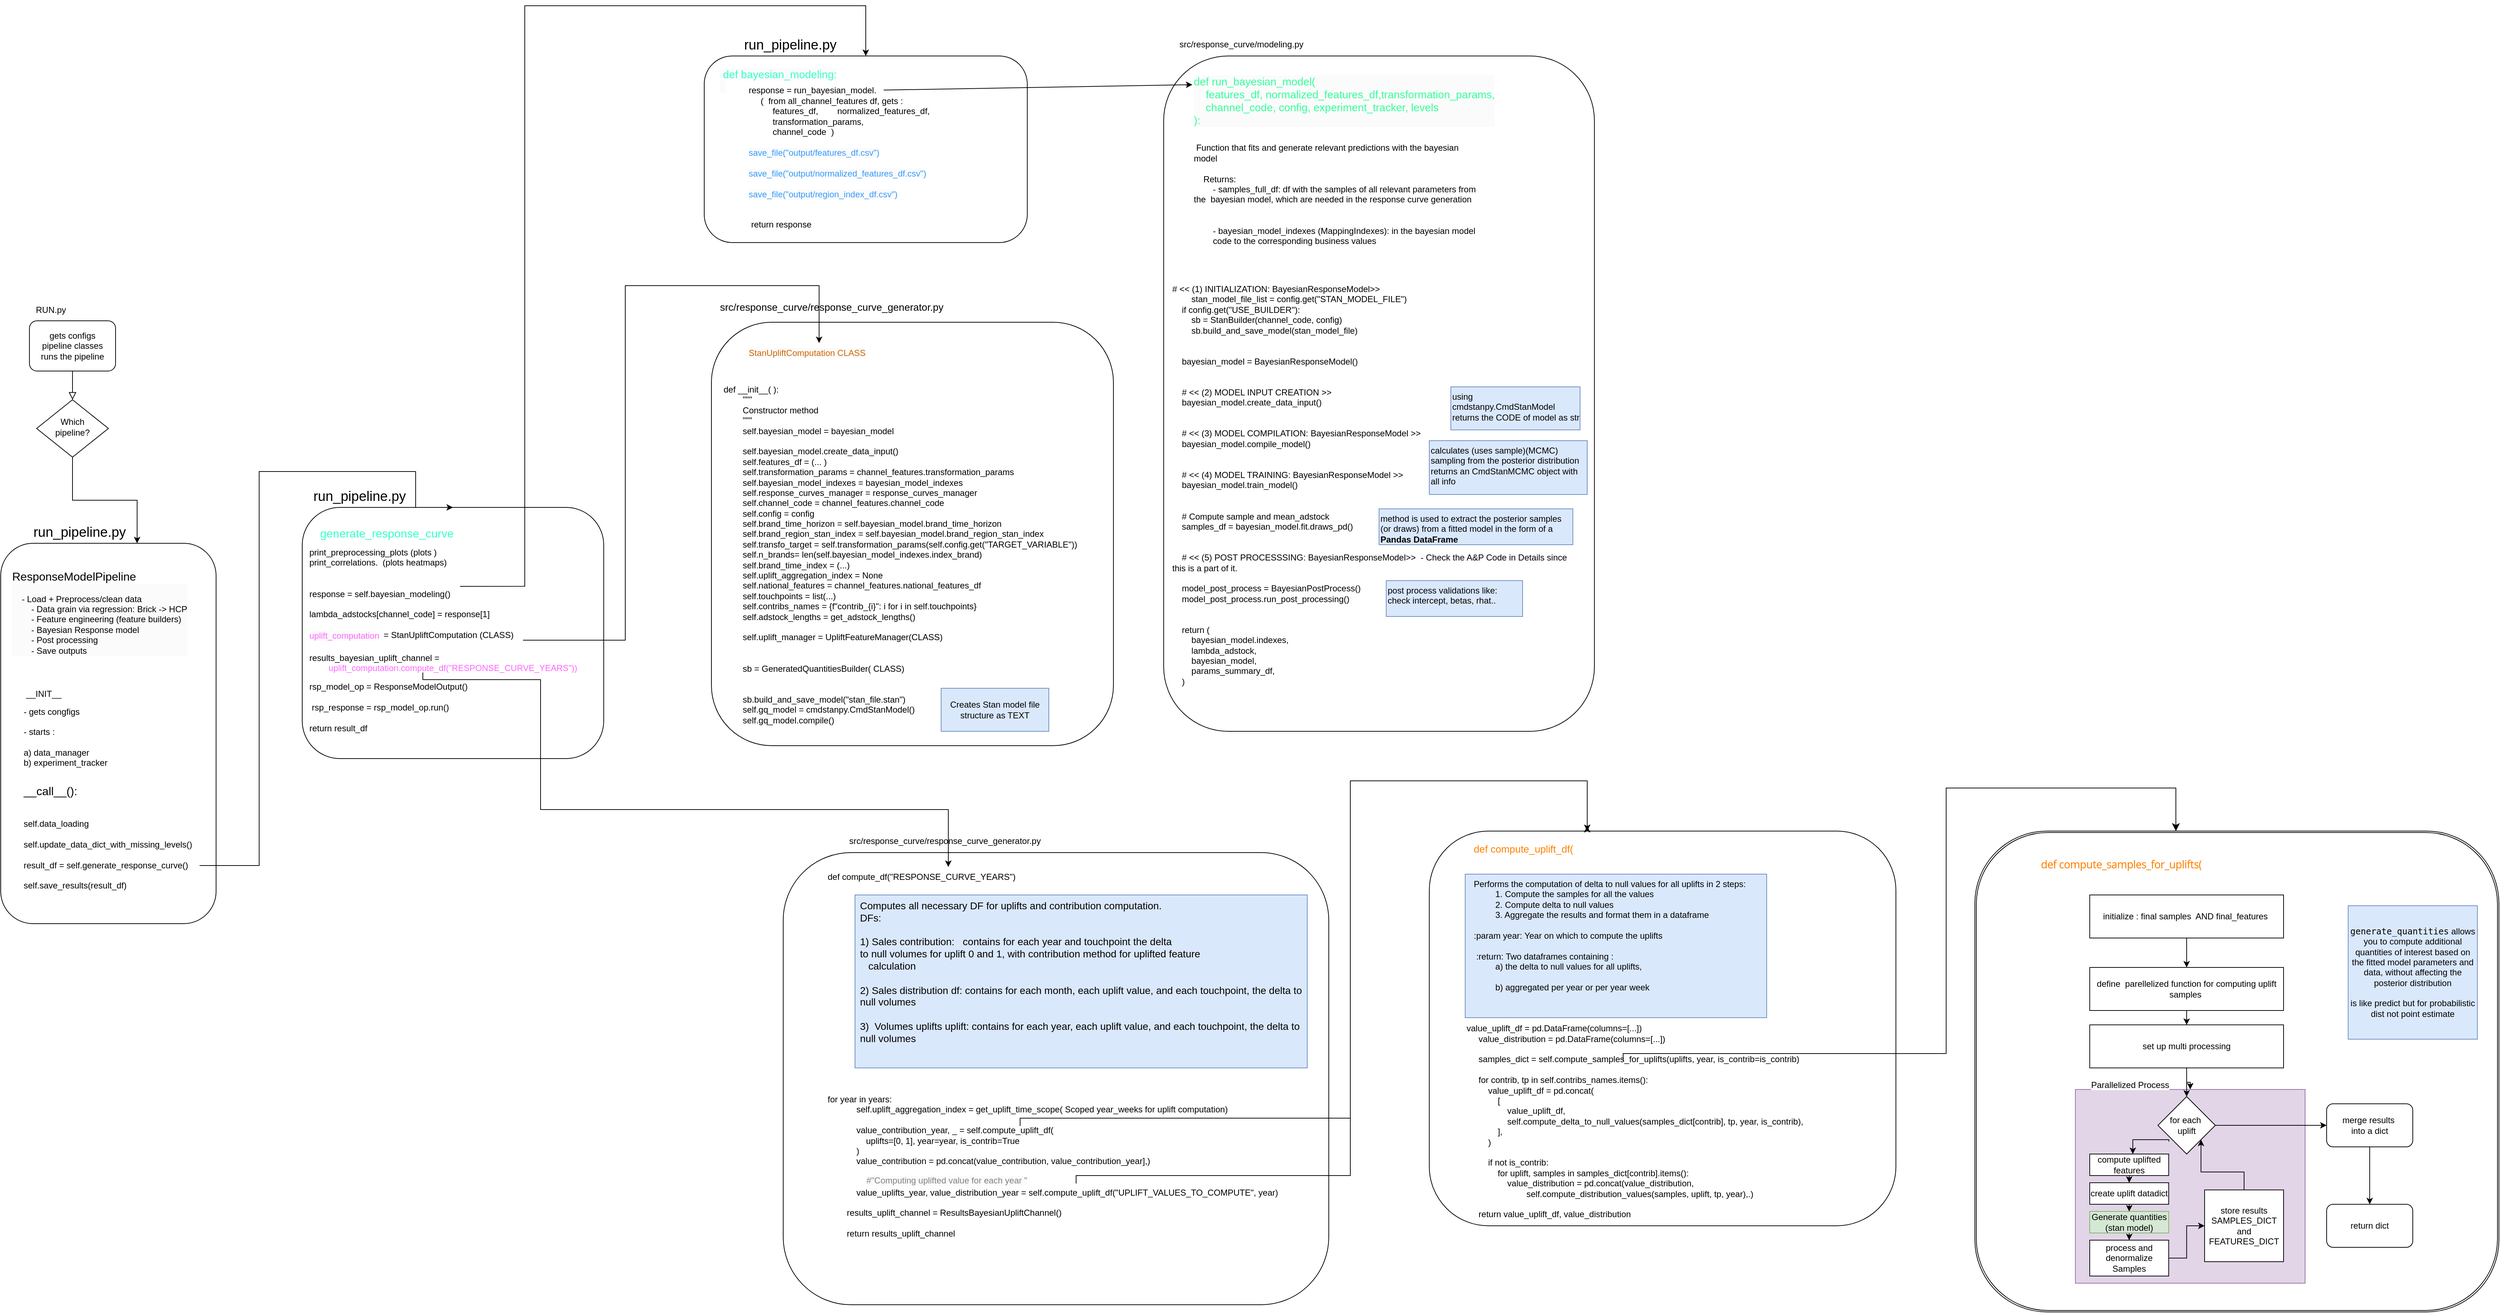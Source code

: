 <mxfile version="24.7.14">
  <diagram id="C5RBs43oDa-KdzZeNtuy" name="Page-1">
    <mxGraphModel dx="752" dy="2500" grid="1" gridSize="10" guides="1" tooltips="1" connect="1" arrows="1" fold="1" page="1" pageScale="1" pageWidth="20000" pageHeight="2000" math="0" shadow="0">
      <root>
        <mxCell id="WIyWlLk6GJQsqaUBKTNV-0" />
        <mxCell id="WIyWlLk6GJQsqaUBKTNV-1" parent="WIyWlLk6GJQsqaUBKTNV-0" />
        <mxCell id="bgpGDWmcntnncIZ7-7qG-33" value="" style="shape=ext;double=1;rounded=1;whiteSpace=wrap;html=1;" vertex="1" parent="WIyWlLk6GJQsqaUBKTNV-1">
          <mxGeometry x="2870" y="790" width="730" height="670" as="geometry" />
        </mxCell>
        <mxCell id="bgpGDWmcntnncIZ7-7qG-19" value="" style="rounded=1;whiteSpace=wrap;html=1;" vertex="1" parent="WIyWlLk6GJQsqaUBKTNV-1">
          <mxGeometry x="1210" y="820" width="760" height="630" as="geometry" />
        </mxCell>
        <mxCell id="bgpGDWmcntnncIZ7-7qG-4" value="" style="rounded=1;whiteSpace=wrap;html=1;" vertex="1" parent="WIyWlLk6GJQsqaUBKTNV-1">
          <mxGeometry x="1110" y="81" width="560" height="590" as="geometry" />
        </mxCell>
        <mxCell id="fa4uJrr_QhnZvR9-6Muc-73" value="" style="rounded=1;whiteSpace=wrap;html=1;" parent="WIyWlLk6GJQsqaUBKTNV-1" vertex="1">
          <mxGeometry x="1740" y="-290" width="600" height="941" as="geometry" />
        </mxCell>
        <mxCell id="WIyWlLk6GJQsqaUBKTNV-2" value="" style="rounded=0;html=1;jettySize=auto;orthogonalLoop=1;fontSize=11;endArrow=block;endFill=0;endSize=8;strokeWidth=1;shadow=0;labelBackgroundColor=none;edgeStyle=orthogonalEdgeStyle;" parent="WIyWlLk6GJQsqaUBKTNV-1" source="WIyWlLk6GJQsqaUBKTNV-3" target="WIyWlLk6GJQsqaUBKTNV-6" edge="1">
          <mxGeometry relative="1" as="geometry" />
        </mxCell>
        <mxCell id="WIyWlLk6GJQsqaUBKTNV-3" value="gets configs&lt;div&gt;pipeline classes&lt;/div&gt;&lt;div&gt;runs the pipeline&lt;/div&gt;" style="rounded=1;whiteSpace=wrap;html=1;fontSize=12;glass=0;strokeWidth=1;shadow=0;" parent="WIyWlLk6GJQsqaUBKTNV-1" vertex="1">
          <mxGeometry x="160" y="79" width="120" height="70" as="geometry" />
        </mxCell>
        <mxCell id="fa4uJrr_QhnZvR9-6Muc-9" value="" style="edgeStyle=orthogonalEdgeStyle;rounded=0;orthogonalLoop=1;jettySize=auto;html=1;" parent="WIyWlLk6GJQsqaUBKTNV-1" source="WIyWlLk6GJQsqaUBKTNV-6" target="WIyWlLk6GJQsqaUBKTNV-7" edge="1">
          <mxGeometry relative="1" as="geometry">
            <Array as="points">
              <mxPoint x="220" y="329" />
              <mxPoint x="310" y="329" />
            </Array>
          </mxGeometry>
        </mxCell>
        <mxCell id="WIyWlLk6GJQsqaUBKTNV-6" value="Which&lt;div&gt;&amp;nbsp;pipeline?&amp;nbsp;&lt;/div&gt;" style="rhombus;whiteSpace=wrap;html=1;shadow=0;fontFamily=Helvetica;fontSize=12;align=center;strokeWidth=1;spacing=6;spacingTop=-4;" parent="WIyWlLk6GJQsqaUBKTNV-1" vertex="1">
          <mxGeometry x="170" y="189" width="100" height="80" as="geometry" />
        </mxCell>
        <mxCell id="WIyWlLk6GJQsqaUBKTNV-7" value="" style="rounded=1;whiteSpace=wrap;html=1;fontSize=12;glass=0;strokeWidth=1;shadow=0;" parent="WIyWlLk6GJQsqaUBKTNV-1" vertex="1">
          <mxGeometry x="120" y="389" width="300" height="530" as="geometry" />
        </mxCell>
        <mxCell id="fa4uJrr_QhnZvR9-6Muc-4" value="RUN.py" style="text;html=1;align=center;verticalAlign=middle;whiteSpace=wrap;rounded=0;" parent="WIyWlLk6GJQsqaUBKTNV-1" vertex="1">
          <mxGeometry x="160" y="49" width="60" height="30" as="geometry" />
        </mxCell>
        <mxCell id="fa4uJrr_QhnZvR9-6Muc-8" value="&lt;font style=&quot;forced-color-adjust: none; color: rgb(0, 0, 0); font-family: Helvetica; font-style: normal; font-variant-ligatures: normal; font-variant-caps: normal; font-weight: 400; letter-spacing: normal; orphans: 2; text-align: center; text-indent: 0px; text-transform: none; widows: 2; word-spacing: 0px; -webkit-text-stroke-width: 0px; white-space: normal; background-color: rgb(251, 251, 251); text-decoration-thickness: initial; text-decoration-style: initial; text-decoration-color: initial; font-size: 16px;&quot;&gt;ResponseModelPipeline&lt;/font&gt;&lt;div style=&quot;forced-color-adjust: none; color: rgb(0, 0, 0); font-family: Helvetica; font-size: 12px; font-style: normal; font-variant-ligatures: normal; font-variant-caps: normal; font-weight: 400; letter-spacing: normal; orphans: 2; text-align: center; text-indent: 0px; text-transform: none; widows: 2; word-spacing: 0px; -webkit-text-stroke-width: 0px; white-space: normal; background-color: rgb(251, 251, 251); text-decoration-thickness: initial; text-decoration-style: initial; text-decoration-color: initial;&quot;&gt;&lt;div style=&quot;forced-color-adjust: none; text-align: left;&quot;&gt;&lt;span style=&quot;forced-color-adjust: none; white-space: pre;&quot;&gt;&lt;span style=&quot;white-space: pre;&quot;&gt;&amp;nbsp;&amp;nbsp;&amp;nbsp;&amp;nbsp;&lt;/span&gt;&lt;/span&gt;&lt;/div&gt;&lt;div style=&quot;forced-color-adjust: none; text-align: left;&quot;&gt;&lt;span style=&quot;forced-color-adjust: none; white-space: pre;&quot;&gt;&lt;span style=&quot;white-space: pre;&quot;&gt;&amp;nbsp;&amp;nbsp;&amp;nbsp;&amp;nbsp;&lt;/span&gt;&lt;/span&gt;- Load + Preprocess/clean data&lt;/div&gt;&lt;div style=&quot;forced-color-adjust: none; text-align: left;&quot;&gt;&amp;nbsp; &amp;nbsp; &amp;nbsp; &amp;nbsp; - Data grain via regression: Brick -&amp;gt; HCP&lt;/div&gt;&lt;div style=&quot;forced-color-adjust: none; text-align: left;&quot;&gt;&amp;nbsp; &amp;nbsp; &amp;nbsp; &amp;nbsp; - Feature engineering (feature builders)&lt;/div&gt;&lt;div style=&quot;forced-color-adjust: none; text-align: left;&quot;&gt;&amp;nbsp; &amp;nbsp; &amp;nbsp; &amp;nbsp; - Bayesian Response model&lt;/div&gt;&lt;div style=&quot;forced-color-adjust: none; text-align: left;&quot;&gt;&amp;nbsp; &amp;nbsp; &amp;nbsp; &amp;nbsp; - Post processing&lt;/div&gt;&lt;div style=&quot;forced-color-adjust: none; text-align: left;&quot;&gt;&amp;nbsp; &amp;nbsp; &amp;nbsp; &amp;nbsp; - Save outputs&lt;/div&gt;&lt;/div&gt;" style="text;whiteSpace=wrap;html=1;" parent="WIyWlLk6GJQsqaUBKTNV-1" vertex="1">
          <mxGeometry x="134" y="419" width="280" height="140" as="geometry" />
        </mxCell>
        <mxCell id="fa4uJrr_QhnZvR9-6Muc-11" value="__INIT__" style="text;html=1;align=center;verticalAlign=middle;whiteSpace=wrap;rounded=0;" parent="WIyWlLk6GJQsqaUBKTNV-1" vertex="1">
          <mxGeometry x="150" y="584" width="60" height="30" as="geometry" />
        </mxCell>
        <mxCell id="fa4uJrr_QhnZvR9-6Muc-12" value="&lt;div&gt;&lt;br&gt;&lt;/div&gt;&lt;div&gt;- gets congfigs&lt;/div&gt;&lt;div&gt;&lt;br&gt;&lt;/div&gt;&lt;div&gt;- starts :&lt;/div&gt;&lt;div&gt;&lt;br&gt;&lt;/div&gt;&lt;div&gt;a) data_manager&lt;/div&gt;&lt;div&gt;b) experiment_tracker&lt;/div&gt;" style="text;html=1;align=left;verticalAlign=middle;whiteSpace=wrap;rounded=0;" parent="WIyWlLk6GJQsqaUBKTNV-1" vertex="1">
          <mxGeometry x="150" y="614" width="140" height="75" as="geometry" />
        </mxCell>
        <mxCell id="fa4uJrr_QhnZvR9-6Muc-16" value="&lt;font style=&quot;font-size: 16px;&quot;&gt;__call__():&lt;/font&gt;&lt;div&gt;&lt;font style=&quot;font-size: 12px;&quot;&gt;&lt;br&gt;&lt;/font&gt;&lt;/div&gt;&lt;div&gt;&lt;font style=&quot;font-size: 12px;&quot;&gt;&lt;br&gt;&lt;/font&gt;&lt;/div&gt;&lt;div&gt;&lt;font style=&quot;font-size: 12px;&quot;&gt;self.data_loading&amp;nbsp;&lt;/font&gt;&lt;/div&gt;&lt;div&gt;&lt;font style=&quot;font-size: 12px;&quot;&gt;&lt;br&gt;&lt;/font&gt;&lt;/div&gt;&lt;div&gt;&lt;font style=&quot;font-size: 12px;&quot;&gt;self.update_data_dict_with_missing_levels()&lt;/font&gt;&lt;/div&gt;&lt;div&gt;&lt;font style=&quot;font-size: 12px;&quot;&gt;&lt;br&gt;&lt;/font&gt;&lt;/div&gt;&lt;div&gt;&lt;font style=&quot;&quot;&gt;&lt;div style=&quot;&quot;&gt;result_df = self.generate_response_curve()&lt;/div&gt;&lt;div style=&quot;&quot;&gt;&lt;br&gt;&lt;/div&gt;&lt;div style=&quot;&quot;&gt;self.save_results(result_df)&lt;/div&gt;&lt;/font&gt;&lt;/div&gt;" style="text;html=1;align=left;verticalAlign=middle;whiteSpace=wrap;rounded=0;" parent="WIyWlLk6GJQsqaUBKTNV-1" vertex="1">
          <mxGeometry x="150" y="719" width="260" height="160" as="geometry" />
        </mxCell>
        <mxCell id="fa4uJrr_QhnZvR9-6Muc-17" value="&lt;font style=&quot;font-size: 19px;&quot;&gt;run_pipeline.py&lt;/font&gt;" style="text;html=1;align=center;verticalAlign=middle;whiteSpace=wrap;rounded=0;" parent="WIyWlLk6GJQsqaUBKTNV-1" vertex="1">
          <mxGeometry x="200" y="359" width="60" height="30" as="geometry" />
        </mxCell>
        <mxCell id="fa4uJrr_QhnZvR9-6Muc-56" value="" style="rounded=1;whiteSpace=wrap;html=1;" parent="WIyWlLk6GJQsqaUBKTNV-1" vertex="1">
          <mxGeometry x="540" y="339" width="420" height="350" as="geometry" />
        </mxCell>
        <mxCell id="fa4uJrr_QhnZvR9-6Muc-57" value="generate_response_curve" style="text;whiteSpace=wrap;fontSize=16;fontColor=#33FFC9;" parent="WIyWlLk6GJQsqaUBKTNV-1" vertex="1">
          <mxGeometry x="562.5" y="359" width="270" height="40" as="geometry" />
        </mxCell>
        <UserObject label="" link="save_file(&quot;output/features_df.csv&quot;&#xa;save_file(&quot;output/normalized_features_df.csv&quot;&#xa;save_file(&quot;output/region_index_df.csv&quot;" id="fa4uJrr_QhnZvR9-6Muc-61">
          <mxCell style="edgeStyle=orthogonalEdgeStyle;rounded=0;orthogonalLoop=1;jettySize=auto;html=1;entryX=0.5;entryY=0;entryDx=0;entryDy=0;" parent="WIyWlLk6GJQsqaUBKTNV-1" target="fa4uJrr_QhnZvR9-6Muc-56" edge="1">
            <mxGeometry x="-0.001" relative="1" as="geometry">
              <mxPoint x="397" y="838" as="sourcePoint" />
              <mxPoint x="320" y="399" as="targetPoint" />
              <Array as="points">
                <mxPoint x="480" y="838" />
                <mxPoint x="480" y="289" />
                <mxPoint x="698" y="289" />
              </Array>
              <mxPoint as="offset" />
            </mxGeometry>
          </mxCell>
        </UserObject>
        <mxCell id="fa4uJrr_QhnZvR9-6Muc-62" value="print_preprocessing_plots (plots )&lt;div&gt;print_correlations.&amp;nbsp; (plots heatmaps)&lt;br&gt;&lt;/div&gt;&lt;div&gt;&lt;br&gt;&lt;/div&gt;&lt;div&gt;&lt;br&gt;&lt;/div&gt;&lt;div&gt;response = self.bayesian_modeling()&lt;br&gt;&lt;/div&gt;&lt;div&gt;&lt;span style=&quot;white-space: pre;&quot;&gt;&#x9;&lt;/span&gt;&lt;br&gt;&lt;/div&gt;&lt;div&gt;&lt;span style=&quot;background-color: initial;&quot;&gt;lambda_adstocks[channel_code] = response[1]&lt;/span&gt;&lt;br&gt;&lt;/div&gt;&lt;div&gt;&lt;div&gt;&lt;br&gt;&lt;/div&gt;&lt;div&gt;&amp;nbsp; &amp;nbsp; &amp;nbsp; &amp;nbsp; &amp;nbsp; &amp;nbsp; &amp;nbsp; &amp;nbsp; &amp;nbsp; &amp;nbsp; &amp;nbsp; &amp;nbsp; &amp;nbsp; &amp;nbsp; &amp;nbsp; &amp;nbsp;= StanUpliftComputation (CLASS)&lt;/div&gt;&lt;/div&gt;&lt;div&gt;&lt;br&gt;&lt;/div&gt;&lt;div&gt;&lt;div&gt;&lt;br&gt;&lt;/div&gt;&lt;/div&gt;&lt;div&gt;&lt;br&gt;&lt;/div&gt;&lt;div&gt;&lt;br&gt;&lt;/div&gt;&lt;div&gt;rsp_model_op = ResponseModelOutput()&lt;br&gt;&lt;/div&gt;&lt;div&gt;&lt;br&gt;&lt;/div&gt;&lt;div&gt;&amp;nbsp;rsp_response = rsp_model_op.run()&lt;br&gt;&lt;/div&gt;&lt;div&gt;&lt;br&gt;&lt;/div&gt;&lt;div&gt;return result_df&lt;br&gt;&lt;/div&gt;" style="text;html=1;align=left;verticalAlign=middle;whiteSpace=wrap;rounded=0;" parent="WIyWlLk6GJQsqaUBKTNV-1" vertex="1">
          <mxGeometry x="547.5" y="389" width="300" height="270" as="geometry" />
        </mxCell>
        <mxCell id="fa4uJrr_QhnZvR9-6Muc-64" value="" style="rounded=1;whiteSpace=wrap;html=1;" parent="WIyWlLk6GJQsqaUBKTNV-1" vertex="1">
          <mxGeometry x="1100" y="-290" width="450" height="260" as="geometry" />
        </mxCell>
        <UserObject label="  &#xa;response = run_bayesian_model. &#xa;     (  from all_channel_features df, gets :&#xa;          features_df,        normalized_features_df,&#xa;          transformation_params,&#xa;          channel_code  )&#xa;&#xa;&#xa;&#xa;&#xa;&#xa;&#xa;&#xa;     &#xa; return response" link="response = run_bayesian_model(&#xa;            all_channel_features[channel_code].features_df,&#xa;            all_channel_features[channel_code].normalized_features_df,&#xa;            all_channel_features[channel_code].transformation_params,&#xa;            all_channel_features[channel_code].channel_code,&#xa;            self.config,&#xa;            self.experiment_tracker,&#xa;            level,&#xa;        )&#xa;&#xa;&#xa;        save_file(&#xa;            data=all_channel_features[channel_code].features_df,&#xa;            file_name=f&#39;{&quot;output/features_df.csv&quot;}&#39;,&#xa;            experiment_tracker=self.experiment_tracker,&#xa;            mlflow_directory=channel_code&#xa;            if level is None&#xa;            else osp.join(level[&quot;speciality&quot;], level[&quot;segment_code&quot;], level[&quot;segment_value&quot;]),&#xa;        )&#xa;        save_file(&#xa;            data=all_channel_features[channel_code].normalized_features_df,&#xa;            file_name=f&#39;{&quot;output/normalized_features_df.csv&quot;}&#39;,&#xa;            experiment_tracker=self.experiment_tracker,&#xa;            mlflow_directory=channel_code&#xa;            if level is None&#xa;            else osp.join(level[&quot;speciality&quot;], level[&quot;segment_code&quot;], level[&quot;segment_value&quot;]),&#xa;        )&#xa;        save_file(&#xa;            data=response[0].region_index_df,&#xa;            file_name=f&#39;{&quot;output/region_index_df.csv&quot;}&#39;,&#xa;            experiment_tracker=self.experiment_tracker,&#xa;            mlflow_directory=channel_code&#xa;            if level is None&#xa;            else osp.join(level[&quot;speciality&quot;], level[&quot;segment_code&quot;], level[&quot;segment_value&quot;]),&#xa;        )&#xa;        return response" id="fa4uJrr_QhnZvR9-6Muc-63">
          <mxCell style="text;whiteSpace=wrap;" parent="WIyWlLk6GJQsqaUBKTNV-1" vertex="1">
            <mxGeometry x="1160" y="-270" width="380" height="240" as="geometry" />
          </mxCell>
        </UserObject>
        <UserObject label="" id="fa4uJrr_QhnZvR9-6Muc-66">
          <mxCell style="edgeStyle=orthogonalEdgeStyle;rounded=0;orthogonalLoop=1;jettySize=auto;html=1;entryX=0.5;entryY=0;entryDx=0;entryDy=0;exitX=0.708;exitY=0.222;exitDx=0;exitDy=0;exitPerimeter=0;" parent="WIyWlLk6GJQsqaUBKTNV-1" source="fa4uJrr_QhnZvR9-6Muc-62" target="fa4uJrr_QhnZvR9-6Muc-64" edge="1">
            <mxGeometry x="-0.001" relative="1" as="geometry">
              <mxPoint x="850" y="779" as="sourcePoint" />
              <mxPoint x="1240.5" y="429.47" as="targetPoint" />
              <Array as="points">
                <mxPoint x="850" y="449" />
                <mxPoint x="850" y="-360" />
                <mxPoint x="1325" y="-360" />
              </Array>
              <mxPoint as="offset" />
            </mxGeometry>
          </mxCell>
        </UserObject>
        <mxCell id="fa4uJrr_QhnZvR9-6Muc-68" value=" &#xa; Function that fits and generate relevant predictions with the bayesian model&#xa;&#xa;    Returns:&#xa;        - samples_full_df: df with the samples of all relevant parameters from the  bayesian model, which are needed in the response curve generation&#xa;&#xa;&#xa;        - bayesian_model_indexes (MappingIndexes): in the bayesian model&#xa;        code to the corresponding business values &#xa;&#xa;&#xa;&#xa;&#xa;&#xa;" style="text;whiteSpace=wrap;" parent="WIyWlLk6GJQsqaUBKTNV-1" vertex="1">
          <mxGeometry x="1780" y="-190" width="400" height="191" as="geometry" />
        </mxCell>
        <UserObject label="src/response_curve/modeling.py" link="src/response_curve/modeling.py" id="fa4uJrr_QhnZvR9-6Muc-69">
          <mxCell style="text;whiteSpace=wrap;" parent="WIyWlLk6GJQsqaUBKTNV-1" vertex="1">
            <mxGeometry x="1760" y="-320" width="210" height="40" as="geometry" />
          </mxCell>
        </UserObject>
        <mxCell id="fa4uJrr_QhnZvR9-6Muc-70" value="&lt;font style=&quot;font-size: 19px;&quot;&gt;run_pipeline.py&lt;/font&gt;" style="text;html=1;align=center;verticalAlign=middle;whiteSpace=wrap;rounded=0;" parent="WIyWlLk6GJQsqaUBKTNV-1" vertex="1">
          <mxGeometry x="590" y="309" width="60" height="30" as="geometry" />
        </mxCell>
        <mxCell id="fa4uJrr_QhnZvR9-6Muc-71" value="&lt;font style=&quot;font-size: 19px;&quot;&gt;run_pipeline.py&lt;/font&gt;" style="text;html=1;align=center;verticalAlign=middle;whiteSpace=wrap;rounded=0;" parent="WIyWlLk6GJQsqaUBKTNV-1" vertex="1">
          <mxGeometry x="1190" y="-320" width="60" height="30" as="geometry" />
        </mxCell>
        <mxCell id="fa4uJrr_QhnZvR9-6Muc-72" value="&lt;font color=&quot;#33ffc9&quot; style=&quot;font-size: 15px;&quot;&gt;&lt;span style=&quot;font-family: Helvetica; font-style: normal; font-variant-ligatures: normal; font-variant-caps: normal; font-weight: 400; letter-spacing: normal; orphans: 2; text-align: left; text-indent: 0px; text-transform: none; widows: 2; word-spacing: 0px; -webkit-text-stroke-width: 0px; white-space: normal; background-color: rgb(251, 251, 251); text-decoration-thickness: initial; text-decoration-style: initial; text-decoration-color: initial; float: none; display: inline !important;&quot;&gt;&amp;nbsp;def bayesian_modeling:&lt;/span&gt;&lt;br style=&quot;forced-color-adjust: none; padding: 0px; margin: 0px; font-family: Helvetica; font-style: normal; font-variant-ligatures: normal; font-variant-caps: normal; font-weight: 400; letter-spacing: normal; orphans: 2; text-align: left; text-indent: 0px; text-transform: none; widows: 2; word-spacing: 0px; -webkit-text-stroke-width: 0px; white-space: normal; background-color: rgb(251, 251, 251); text-decoration-thickness: initial; text-decoration-style: initial; text-decoration-color: initial;&quot;&gt;&lt;span style=&quot;forced-color-adjust: none; padding: 0px; margin: 0px; font-family: Helvetica; font-style: normal; font-variant-ligatures: normal; font-variant-caps: normal; font-weight: 400; letter-spacing: normal; orphans: 2; text-align: left; text-indent: 0px; text-transform: none; widows: 2; word-spacing: 0px; -webkit-text-stroke-width: 0px; background-color: rgb(251, 251, 251); text-decoration-thickness: initial; text-decoration-style: initial; text-decoration-color: initial; white-space: pre;&quot;&gt;&amp;nbsp;&amp;nbsp;&lt;/span&gt;&lt;/font&gt;" style="text;whiteSpace=wrap;html=1;" parent="WIyWlLk6GJQsqaUBKTNV-1" vertex="1">
          <mxGeometry x="1120" y="-280" width="230" height="50" as="geometry" />
        </mxCell>
        <mxCell id="fa4uJrr_QhnZvR9-6Muc-74" value="&lt;div style=&quot;forced-color-adjust: none; padding: 0px; margin: 0px; font-family: Helvetica; font-style: normal; font-variant-ligatures: normal; font-variant-caps: normal; font-weight: 400; letter-spacing: normal; orphans: 2; text-align: left; text-indent: 0px; text-transform: none; widows: 2; word-spacing: 0px; -webkit-text-stroke-width: 0px; white-space: normal; background-color: rgb(251, 251, 251); text-decoration-thickness: initial; text-decoration-style: initial; text-decoration-color: initial; font-size: 15px;&quot;&gt;&lt;font color=&quot;#33ff99&quot; style=&quot;font-size: 15px;&quot;&gt;def run_bayesian_model(&lt;/font&gt;&lt;/div&gt;&lt;div style=&quot;forced-color-adjust: none; padding: 0px; margin: 0px; font-family: Helvetica; font-style: normal; font-variant-ligatures: normal; font-variant-caps: normal; font-weight: 400; letter-spacing: normal; orphans: 2; text-align: left; text-indent: 0px; text-transform: none; widows: 2; word-spacing: 0px; -webkit-text-stroke-width: 0px; white-space: normal; background-color: rgb(251, 251, 251); text-decoration-thickness: initial; text-decoration-style: initial; text-decoration-color: initial; font-size: 15px;&quot;&gt;&lt;font color=&quot;#33ff99&quot; style=&quot;font-size: 15px;&quot;&gt;&amp;nbsp; &amp;nbsp; features_df, normalized_features_df,transformation_params,&lt;/font&gt;&lt;/div&gt;&lt;div style=&quot;forced-color-adjust: none; padding: 0px; margin: 0px; font-family: Helvetica; font-style: normal; font-variant-ligatures: normal; font-variant-caps: normal; font-weight: 400; letter-spacing: normal; orphans: 2; text-align: left; text-indent: 0px; text-transform: none; widows: 2; word-spacing: 0px; -webkit-text-stroke-width: 0px; white-space: normal; background-color: rgb(251, 251, 251); text-decoration-thickness: initial; text-decoration-style: initial; text-decoration-color: initial; font-size: 15px;&quot;&gt;&lt;font color=&quot;#33ff99&quot; style=&quot;font-size: 15px;&quot;&gt;&amp;nbsp; &amp;nbsp; channel_code, config, experiment_tracker, levels&lt;/font&gt;&lt;/div&gt;&lt;div style=&quot;forced-color-adjust: none; padding: 0px; margin: 0px; font-family: Helvetica; font-style: normal; font-variant-ligatures: normal; font-variant-caps: normal; font-weight: 400; letter-spacing: normal; orphans: 2; text-align: left; text-indent: 0px; text-transform: none; widows: 2; word-spacing: 0px; -webkit-text-stroke-width: 0px; white-space: normal; background-color: rgb(251, 251, 251); text-decoration-thickness: initial; text-decoration-style: initial; text-decoration-color: initial; font-size: 15px;&quot;&gt;&lt;font color=&quot;#33ff99&quot; style=&quot;font-size: 15px;&quot;&gt;):&lt;/font&gt;&lt;/div&gt;" style="text;whiteSpace=wrap;html=1;" parent="WIyWlLk6GJQsqaUBKTNV-1" vertex="1">
          <mxGeometry x="1780" y="-270" width="480" height="80" as="geometry" />
        </mxCell>
        <UserObject label="# &lt;&lt; (1) INITIALIZATION: BayesianResponseModel&gt;&gt;&#xa;        stan_model_file_list = config.get(&quot;STAN_MODEL_FILE&quot;)&#xa;    if config.get(&quot;USE_BUILDER&quot;):&#xa;        sb = StanBuilder(channel_code, config)&#xa;        sb.build_and_save_model(stan_model_file)&#xa;&#xa;&#xa;    bayesian_model = BayesianResponseModel()&#xa;&#xa;&#xa;    # &lt;&lt; (2) MODEL INPUT CREATION &gt;&gt;&#xa;    bayesian_model.create_data_input()&#xa;&#xa;&#xa;    # &lt;&lt; (3) MODEL COMPILATION: BayesianResponseModel &gt;&gt;&#xa;    bayesian_model.compile_model()&#xa;&#xa;&#xa;    # &lt;&lt; (4) MODEL TRAINING: BayesianResponseModel &gt;&gt;&#xa;    bayesian_model.train_model()&#xa;&#xa;&#xa;    # Compute sample and mean_adstock&#xa;    samples_df = bayesian_model.fit.draws_pd()&#xa;&#xa;&#xa;    # &lt;&lt; (5) POST PROCESSSING: BayesianResponseModel&gt;&gt;  - Check the A&amp;P Code in Details since this is a part of it.&#xa;  &#xa;    model_post_process = BayesianPostProcess()&#xa;    model_post_process.run_post_processing()&#xa;&#xa;&#xa;    return (&#xa;        bayesian_model.indexes,&#xa;        lambda_adstock,&#xa;        bayesian_model,&#xa;        params_summary_df,&#xa;    )" link="# &lt;&lt; (1) INITIALIZATION: BayesianResponseModel&gt;&gt;&#xa;        stan_model_file_list = config.get(&quot;STAN_MODEL_FILE&quot;)&#xa;    if config.get(&quot;USE_BUILDER&quot;):&#xa;        sb = StanBuilder(channel_code, config)&#xa;        sb.build_and_save_model(stan_model_file)&#xa;&#xa;&#xa;    bayesian_model = BayesianResponseModel()&#xa;&#xa;&#xa;    # &lt;&lt; (2) MODEL INPUT CREATION &gt;&gt;&#xa;    bayesian_model.create_data_input()&#xa;&#xa;&#xa;    # &lt;&lt; (3) MODEL COMPILATION: BayesianResponseModel &gt;&gt;&#xa;    bayesian_model.compile_model()&#xa;&#xa;&#xa;    # &lt;&lt; (4) MODEL TRAINING: BayesianResponseModel &gt;&gt;&#xa;    bayesian_model.train_model()&#xa;&#xa;&#xa;    # Compute sample and mean_adstock&#xa;    samples_df = bayesian_model.fit.draws_pd()&#xa;&#xa;&#xa;    # &lt;&lt; (5) POST PROCESSSING: BayesianResponseModel&gt;&gt;  - Check the A&amp;P Code in Details since this is a part of it.&#xa;  &#xa;    model_post_process = BayesianPostProcess()&#xa;    model_post_process.run_post_processing()&#xa;    return (&#xa;        bayesian_model.indexes,&#xa;        lambda_adstock,&#xa;        bayesian_model,&#xa;        params_summary_df,&#xa;    )" id="fa4uJrr_QhnZvR9-6Muc-75">
          <mxCell style="text;whiteSpace=wrap;" parent="WIyWlLk6GJQsqaUBKTNV-1" vertex="1">
            <mxGeometry x="1750" y="21" width="560" height="560" as="geometry" />
          </mxCell>
        </UserObject>
        <mxCell id="fa4uJrr_QhnZvR9-6Muc-76" value="using &#xa;cmdstanpy.CmdStanModel&#xa;returns the CODE of model as str" style="text;whiteSpace=wrap;fillColor=#dae8fc;strokeColor=#6c8ebf;" parent="WIyWlLk6GJQsqaUBKTNV-1" vertex="1">
          <mxGeometry x="2140" y="171" width="180" height="60" as="geometry" />
        </mxCell>
        <mxCell id="fa4uJrr_QhnZvR9-6Muc-77" value="&lt;div&gt;calculates (uses sample)&lt;span style=&quot;background-color: initial;&quot;&gt;(MCMC)&amp;nbsp;&lt;/span&gt;&lt;/div&gt;&lt;div&gt;&lt;span style=&quot;background-color: initial;&quot;&gt;sampling from the posterior distribution&lt;/span&gt;&lt;/div&gt;&lt;div&gt;&lt;span style=&quot;background-color: initial;&quot;&gt;returns an&amp;nbsp;&lt;/span&gt;&lt;span style=&quot;background-color: initial;&quot;&gt;CmdStanMCMC object with all info&lt;/span&gt;&lt;/div&gt;" style="text;whiteSpace=wrap;html=1;fillColor=#dae8fc;strokeColor=#6c8ebf;" parent="WIyWlLk6GJQsqaUBKTNV-1" vertex="1">
          <mxGeometry x="2110" y="246" width="220" height="75" as="geometry" />
        </mxCell>
        <mxCell id="fa4uJrr_QhnZvR9-6Muc-79" value="method is used to extract the posterior samples (or draws) from a fitted model in the form of a &lt;strong&gt;Pandas DataFrame&lt;/strong&gt;" style="text;whiteSpace=wrap;html=1;fillColor=#dae8fc;strokeColor=#6c8ebf;" parent="WIyWlLk6GJQsqaUBKTNV-1" vertex="1">
          <mxGeometry x="2040" y="341" width="270" height="50" as="geometry" />
        </mxCell>
        <mxCell id="fa4uJrr_QhnZvR9-6Muc-81" value="" style="endArrow=classic;html=1;rounded=0;entryX=0;entryY=0.25;entryDx=0;entryDy=0;exitX=1;exitY=0.75;exitDx=0;exitDy=0;" parent="WIyWlLk6GJQsqaUBKTNV-1" source="fa4uJrr_QhnZvR9-6Muc-72" target="fa4uJrr_QhnZvR9-6Muc-74" edge="1">
          <mxGeometry width="50" height="50" relative="1" as="geometry">
            <mxPoint x="1390" y="-229" as="sourcePoint" />
            <mxPoint x="1440" y="-279" as="targetPoint" />
          </mxGeometry>
        </mxCell>
        <mxCell id="bgpGDWmcntnncIZ7-7qG-0" value="post process validations like:&#xa;check intercept, betas, rhat.." style="text;whiteSpace=wrap;fillColor=#dae8fc;strokeColor=#6c8ebf;" vertex="1" parent="WIyWlLk6GJQsqaUBKTNV-1">
          <mxGeometry x="2050" y="441" width="190" height="50" as="geometry" />
        </mxCell>
        <UserObject label="&lt;font color=&quot;#3399ff&quot;&gt;&lt;span style=&quot;font-family: Helvetica; font-size: 12px; font-style: normal; font-variant-ligatures: normal; font-variant-caps: normal; font-weight: 400; letter-spacing: normal; orphans: 2; text-align: left; text-indent: 0px; text-transform: none; widows: 2; word-spacing: 0px; -webkit-text-stroke-width: 0px; white-space: normal; background-color: rgb(251, 251, 251); text-decoration-thickness: initial; text-decoration-style: initial; text-decoration-color: initial; float: none; display: inline !important;&quot;&gt;save_file(&quot;output/features_df.csv&quot;)&lt;/span&gt;&lt;br style=&quot;forced-color-adjust: none; padding: 0px; margin: 0px; font-family: Helvetica; font-size: 12px; font-style: normal; font-variant-ligatures: normal; font-variant-caps: normal; font-weight: 400; letter-spacing: normal; orphans: 2; text-align: left; text-indent: 0px; text-transform: none; widows: 2; word-spacing: 0px; -webkit-text-stroke-width: 0px; white-space: normal; background-color: rgb(251, 251, 251); text-decoration-thickness: initial; text-decoration-style: initial; text-decoration-color: initial;&quot;&gt;&lt;br style=&quot;forced-color-adjust: none; padding: 0px; margin: 0px; font-family: Helvetica; font-size: 12px; font-style: normal; font-variant-ligatures: normal; font-variant-caps: normal; font-weight: 400; letter-spacing: normal; orphans: 2; text-align: left; text-indent: 0px; text-transform: none; widows: 2; word-spacing: 0px; -webkit-text-stroke-width: 0px; white-space: normal; background-color: rgb(251, 251, 251); text-decoration-thickness: initial; text-decoration-style: initial; text-decoration-color: initial;&quot;&gt;&lt;span style=&quot;font-family: Helvetica; font-size: 12px; font-style: normal; font-variant-ligatures: normal; font-variant-caps: normal; font-weight: 400; letter-spacing: normal; orphans: 2; text-align: left; text-indent: 0px; text-transform: none; widows: 2; word-spacing: 0px; -webkit-text-stroke-width: 0px; white-space: normal; background-color: rgb(251, 251, 251); text-decoration-thickness: initial; text-decoration-style: initial; text-decoration-color: initial; float: none; display: inline !important;&quot;&gt;save_file(&quot;output/normalized_features_df.csv&quot;)&lt;/span&gt;&lt;br style=&quot;forced-color-adjust: none; padding: 0px; margin: 0px; font-family: Helvetica; font-size: 12px; font-style: normal; font-variant-ligatures: normal; font-variant-caps: normal; font-weight: 400; letter-spacing: normal; orphans: 2; text-align: left; text-indent: 0px; text-transform: none; widows: 2; word-spacing: 0px; -webkit-text-stroke-width: 0px; white-space: normal; background-color: rgb(251, 251, 251); text-decoration-thickness: initial; text-decoration-style: initial; text-decoration-color: initial;&quot;&gt;&lt;br style=&quot;forced-color-adjust: none; padding: 0px; margin: 0px; font-family: Helvetica; font-size: 12px; font-style: normal; font-variant-ligatures: normal; font-variant-caps: normal; font-weight: 400; letter-spacing: normal; orphans: 2; text-align: left; text-indent: 0px; text-transform: none; widows: 2; word-spacing: 0px; -webkit-text-stroke-width: 0px; white-space: normal; background-color: rgb(251, 251, 251); text-decoration-thickness: initial; text-decoration-style: initial; text-decoration-color: initial;&quot;&gt;&lt;span style=&quot;font-family: Helvetica; font-size: 12px; font-style: normal; font-variant-ligatures: normal; font-variant-caps: normal; font-weight: 400; letter-spacing: normal; orphans: 2; text-align: left; text-indent: 0px; text-transform: none; widows: 2; word-spacing: 0px; -webkit-text-stroke-width: 0px; white-space: normal; background-color: rgb(251, 251, 251); text-decoration-thickness: initial; text-decoration-style: initial; text-decoration-color: initial; float: none; display: inline !important;&quot;&gt;save_file(&quot;output/region_index_df.csv&quot;)&lt;/span&gt;&lt;/font&gt;" link="&lt;span style=&quot;color: rgb(0, 0, 0); font-family: Helvetica; font-size: 12px; font-style: normal; font-variant-ligatures: normal; font-variant-caps: normal; font-weight: 400; letter-spacing: normal; orphans: 2; text-align: left; text-indent: 0px; text-transform: none; widows: 2; word-spacing: 0px; -webkit-text-stroke-width: 0px; white-space: normal; background-color: rgb(251, 251, 251); text-decoration-thickness: initial; text-decoration-style: initial; text-decoration-color: initial; display: inline !important; float: none;&quot;&gt;save_file(&quot;output/features_df.csv&quot;)&lt;/span&gt;&lt;br style=&quot;forced-color-adjust: none; padding: 0px; margin: 0px; color: rgb(0, 0, 0); font-family: Helvetica; font-size: 12px; font-style: normal; font-variant-ligatures: normal; font-variant-caps: normal; font-weight: 400; letter-spacing: normal; orphans: 2; text-align: left; text-indent: 0px; text-transform: none; widows: 2; word-spacing: 0px; -webkit-text-stroke-width: 0px; white-space: normal; background-color: rgb(251, 251, 251); text-decoration-thickness: initial; text-decoration-style: initial; text-decoration-color: initial;&quot;&gt;&lt;br style=&quot;forced-color-adjust: none; padding: 0px; margin: 0px; color: rgb(0, 0, 0); font-family: Helvetica; font-size: 12px; font-style: normal; font-variant-ligatures: normal; font-variant-caps: normal; font-weight: 400; letter-spacing: normal; orphans: 2; text-align: left; text-indent: 0px; text-transform: none; widows: 2; word-spacing: 0px; -webkit-text-stroke-width: 0px; white-space: normal; background-color: rgb(251, 251, 251); text-decoration-thickness: initial; text-decoration-style: initial; text-decoration-color: initial;&quot;&gt;&lt;br style=&quot;forced-color-adjust: none; padding: 0px; margin: 0px; color: rgb(0, 0, 0); font-family: Helvetica; font-size: 12px; font-style: normal; font-variant-ligatures: normal; font-variant-caps: normal; font-weight: 400; letter-spacing: normal; orphans: 2; text-align: left; text-indent: 0px; text-transform: none; widows: 2; word-spacing: 0px; -webkit-text-stroke-width: 0px; white-space: normal; background-color: rgb(251, 251, 251); text-decoration-thickness: initial; text-decoration-style: initial; text-decoration-color: initial;&quot;&gt;&lt;span style=&quot;color: rgb(0, 0, 0); font-family: Helvetica; font-size: 12px; font-style: normal; font-variant-ligatures: normal; font-variant-caps: normal; font-weight: 400; letter-spacing: normal; orphans: 2; text-align: left; text-indent: 0px; text-transform: none; widows: 2; word-spacing: 0px; -webkit-text-stroke-width: 0px; white-space: normal; background-color: rgb(251, 251, 251); text-decoration-thickness: initial; text-decoration-style: initial; text-decoration-color: initial; display: inline !important; float: none;&quot;&gt;save_file(&quot;output/normalized_features_df.csv&quot;)&lt;/span&gt;&lt;br style=&quot;forced-color-adjust: none; padding: 0px; margin: 0px; color: rgb(0, 0, 0); font-family: Helvetica; font-size: 12px; font-style: normal; font-variant-ligatures: normal; font-variant-caps: normal; font-weight: 400; letter-spacing: normal; orphans: 2; text-align: left; text-indent: 0px; text-transform: none; widows: 2; word-spacing: 0px; -webkit-text-stroke-width: 0px; white-space: normal; background-color: rgb(251, 251, 251); text-decoration-thickness: initial; text-decoration-style: initial; text-decoration-color: initial;&quot;&gt;&lt;br style=&quot;forced-color-adjust: none; padding: 0px; margin: 0px; color: rgb(0, 0, 0); font-family: Helvetica; font-size: 12px; font-style: normal; font-variant-ligatures: normal; font-variant-caps: normal; font-weight: 400; letter-spacing: normal; orphans: 2; text-align: left; text-indent: 0px; text-transform: none; widows: 2; word-spacing: 0px; -webkit-text-stroke-width: 0px; white-space: normal; background-color: rgb(251, 251, 251); text-decoration-thickness: initial; text-decoration-style: initial; text-decoration-color: initial;&quot;&gt;&lt;span style=&quot;color: rgb(0, 0, 0); font-family: Helvetica; font-size: 12px; font-style: normal; font-variant-ligatures: normal; font-variant-caps: normal; font-weight: 400; letter-spacing: normal; orphans: 2; text-align: left; text-indent: 0px; text-transform: none; widows: 2; word-spacing: 0px; -webkit-text-stroke-width: 0px; white-space: normal; background-color: rgb(251, 251, 251); text-decoration-thickness: initial; text-decoration-style: initial; text-decoration-color: initial; display: inline !important; float: none;&quot;&gt;save_file(&quot;output/region_index_df.csv&quot;)&lt;/span&gt;&lt;br style=&quot;forced-color-adjust: none; padding: 0px; margin: 0px; color: rgb(0, 0, 0); font-family: Helvetica; font-size: 12px; font-style: normal; font-variant-ligatures: normal; font-variant-caps: normal; font-weight: 400; letter-spacing: normal; orphans: 2; text-align: left; text-indent: 0px; text-transform: none; widows: 2; word-spacing: 0px; -webkit-text-stroke-width: 0px; white-space: normal; background-color: rgb(251, 251, 251); text-decoration-thickness: initial; text-decoration-style: initial; text-decoration-color: initial;&quot;&gt;" id="bgpGDWmcntnncIZ7-7qG-1">
          <mxCell style="text;whiteSpace=wrap;html=1;" vertex="1" parent="WIyWlLk6GJQsqaUBKTNV-1">
            <mxGeometry x="1160" y="-169" width="280" height="100" as="geometry" />
          </mxCell>
        </UserObject>
        <UserObject label="src/response_curve/response_curve_generator.py" link="src/response_curve/response_curve_generator.py" id="bgpGDWmcntnncIZ7-7qG-3">
          <mxCell style="text;whiteSpace=wrap;strokeWidth=2;fontSize=14;" vertex="1" parent="WIyWlLk6GJQsqaUBKTNV-1">
            <mxGeometry x="1120" y="45" width="370" height="40" as="geometry" />
          </mxCell>
        </UserObject>
        <mxCell id="bgpGDWmcntnncIZ7-7qG-6" value="&lt;span style=&quot;font-family: Helvetica; font-size: 12px; font-style: normal; font-variant-ligatures: normal; font-variant-caps: normal; font-weight: 400; letter-spacing: normal; orphans: 2; text-align: left; text-indent: 0px; text-transform: none; widows: 2; word-spacing: 0px; -webkit-text-stroke-width: 0px; white-space: normal; background-color: rgb(251, 251, 251); text-decoration-thickness: initial; text-decoration-style: initial; text-decoration-color: initial; float: none; display: inline !important;&quot;&gt;&lt;font color=&quot;#cc6600&quot;&gt;StanUpliftComputation CLASS&lt;/font&gt;&lt;/span&gt;" style="text;whiteSpace=wrap;html=1;" vertex="1" parent="WIyWlLk6GJQsqaUBKTNV-1">
          <mxGeometry x="1160" y="110" width="200" height="40" as="geometry" />
        </mxCell>
        <UserObject label="def __init__( ):&#xa;        &quot;&quot;&quot;&#xa;        Constructor method&#xa;        &quot;&quot;&quot;&#xa;        self.bayesian_model = bayesian_model&#xa;        &#xa;        self.bayesian_model.create_data_input()&#xa;        self.features_df = (... )&#xa;        self.transformation_params = channel_features.transformation_params&#xa;        self.bayesian_model_indexes = bayesian_model_indexes&#xa;        self.response_curves_manager = response_curves_manager&#xa;        self.channel_code = channel_features.channel_code&#xa;        self.config = config&#xa;        self.brand_time_horizon = self.bayesian_model.brand_time_horizon&#xa;        self.brand_region_stan_index = self.bayesian_model.brand_region_stan_index&#xa;        self.transfo_target = self.transformation_params(self.config.get(&quot;TARGET_VARIABLE&quot;))&#xa;        self.n_brands= len(self.bayesian_model_indexes.index_brand)&#xa;        self.brand_time_index = (...)&#xa;        self.uplift_aggregation_index = None&#xa;        self.national_features = channel_features.national_features_df&#xa;        self.touchpoints = list(...)&#xa;        self.contribs_names = {f&quot;contrib_{i}&quot;: i for i in self.touchpoints}&#xa;        self.adstock_lengths = get_adstock_lengths()&#xa;&#xa;        self.uplift_manager = UpliftFeatureManager(CLASS)&#xa;&#xa;&#xa;        sb = GeneratedQuantitiesBuilder( CLASS)&#xa;&#xa;&#xa;        sb.build_and_save_model(&quot;stan_file.stan&quot;)&#xa;        self.gq_model = cmdstanpy.CmdStanModel()&#xa;        self.gq_model.compile()" link="def __init__( ):&#xa;        &quot;&quot;&quot;&#xa;        Constructor method&#xa;        &quot;&quot;&quot;&#xa;        self.bayesian_model = bayesian_model&#xa;        &#xa;        self.bayesian_model.create_data_input()&#xa;        self.features_df = (... )&#xa;        self.transformation_params = channel_features.transformation_params&#xa;        self.bayesian_model_indexes = bayesian_model_indexes&#xa;        self.response_curves_manager = response_curves_manager&#xa;        self.channel_code = channel_features.channel_code&#xa;        self.config = config&#xa;        self.brand_time_horizon = self.bayesian_model.brand_time_horizon&#xa;        self.brand_region_stan_index = self.bayesian_model.brand_region_stan_index&#xa;&#xa;&#xa;        self.transfo_target = self.transformation_params(self.config.get(&quot;TARGET_VARIABLE&quot;))&#xa;        self.n_brands = len(self.bayesian_model_indexes.index_brand)&#xa;        self.brand_time_index = (...)&#xa;&#xa;&#xa;        self.uplift_aggregation_index = None&#xa;        self.national_features = channel_features.national_features_df&#xa;&#xa;&#xa;        self.touchpoints = list(...)&#xa;        self.contribs_names = {f&quot;contrib_{i}&quot;: i for i in self.touchpoints}&#xa;        self.adstock_lengths = get_adstock_lengths()&#xa;        self.uplift_manager = UpliftFeatureManager(CLASS)&#xa;&#xa;&#xa;        sb = GeneratedQuantitiesBuilder( )&#xa;        sb.build_and_save_model(&quot;stan_file.stan&quot;)&#xa;        self.gq_model = cmdstanpy.CmdStanModel()&#xa;        self.gq_model.compile()" id="bgpGDWmcntnncIZ7-7qG-7">
          <mxCell style="text;whiteSpace=wrap;" vertex="1" parent="WIyWlLk6GJQsqaUBKTNV-1">
            <mxGeometry x="1125" y="161" width="530" height="540" as="geometry" />
          </mxCell>
        </UserObject>
        <mxCell id="bgpGDWmcntnncIZ7-7qG-9" value="Creates Stan model file structure as TEXT" style="text;html=1;align=center;verticalAlign=middle;whiteSpace=wrap;rounded=0;fillColor=#dae8fc;strokeColor=#6c8ebf;" vertex="1" parent="WIyWlLk6GJQsqaUBKTNV-1">
          <mxGeometry x="1430" y="591" width="150" height="60" as="geometry" />
        </mxCell>
        <UserObject label="" link="save_file(&quot;output/features_df.csv&quot;&#xa;save_file(&quot;output/normalized_features_df.csv&quot;&#xa;save_file(&quot;output/region_index_df.csv&quot;" id="bgpGDWmcntnncIZ7-7qG-10">
          <mxCell style="edgeStyle=orthogonalEdgeStyle;rounded=0;orthogonalLoop=1;jettySize=auto;html=1;exitX=1;exitY=0.5;exitDx=0;exitDy=0;entryX=0.5;entryY=0;entryDx=0;entryDy=0;" edge="1" parent="WIyWlLk6GJQsqaUBKTNV-1" source="fa4uJrr_QhnZvR9-6Muc-62" target="bgpGDWmcntnncIZ7-7qG-6">
            <mxGeometry x="-0.001" relative="1" as="geometry">
              <mxPoint x="1000" y="558" as="sourcePoint" />
              <mxPoint x="1277.059" y="641.0" as="targetPoint" />
              <Array as="points">
                <mxPoint x="990" y="524" />
                <mxPoint x="990" y="30" />
                <mxPoint x="1260" y="30" />
              </Array>
              <mxPoint as="offset" />
            </mxGeometry>
          </mxCell>
        </UserObject>
        <mxCell id="bgpGDWmcntnncIZ7-7qG-14" value="&lt;div style=&quot;forced-color-adjust: none;&quot;&gt;&lt;div style=&quot;forced-color-adjust: none;&quot;&gt;results_bayesian_uplift_channel = &lt;span style=&quot;white-space: pre;&quot;&gt;&#x9;&lt;/span&gt;&lt;font color=&quot;#ff66ff&quot;&gt;uplift_computation.compute_df(&lt;span style=&quot;forced-color-adjust: none; background-color: initial;&quot;&gt;&quot;RESPONSE_CURVE_YEARS&quot;)&lt;/span&gt;&lt;span style=&quot;forced-color-adjust: none; background-color: initial;&quot;&gt;)&lt;/span&gt;&lt;/font&gt;&lt;/div&gt;&lt;/div&gt;&lt;div style=&quot;forced-color-adjust: none;&quot;&gt;&lt;br style=&quot;forced-color-adjust: none; color: rgb(0, 0, 0); font-family: Helvetica; font-size: 12px; font-style: normal; font-variant-ligatures: normal; font-variant-caps: normal; font-weight: 400; letter-spacing: normal; orphans: 2; text-align: left; text-indent: 0px; text-transform: none; widows: 2; word-spacing: 0px; -webkit-text-stroke-width: 0px; white-space: normal; background-color: rgb(251, 251, 251); text-decoration-thickness: initial; text-decoration-style: initial; text-decoration-color: initial;&quot;&gt;&lt;/div&gt;" style="text;whiteSpace=wrap;html=1;" vertex="1" parent="WIyWlLk6GJQsqaUBKTNV-1">
          <mxGeometry x="547.5" y="535" width="402.5" height="70" as="geometry" />
        </mxCell>
        <mxCell id="bgpGDWmcntnncIZ7-7qG-15" value="&lt;span style=&quot;font-family: Helvetica; font-size: 12px; font-style: normal; font-variant-ligatures: normal; font-variant-caps: normal; font-weight: 400; letter-spacing: normal; orphans: 2; text-align: left; text-indent: 0px; text-transform: none; widows: 2; word-spacing: 0px; -webkit-text-stroke-width: 0px; white-space: normal; background-color: rgb(251, 251, 251); text-decoration-thickness: initial; text-decoration-style: initial; text-decoration-color: initial; float: none; display: inline !important;&quot;&gt;&lt;font color=&quot;#ff66ff&quot;&gt;uplift_computation&lt;/font&gt;&lt;/span&gt;" style="text;whiteSpace=wrap;html=1;" vertex="1" parent="WIyWlLk6GJQsqaUBKTNV-1">
          <mxGeometry x="547.5" y="504" width="130" height="40" as="geometry" />
        </mxCell>
        <UserObject label="" link="save_file(&quot;output/features_df.csv&quot;&#xa;save_file(&quot;output/normalized_features_df.csv&quot;&#xa;save_file(&quot;output/region_index_df.csv&quot;" id="bgpGDWmcntnncIZ7-7qG-17">
          <mxCell style="edgeStyle=orthogonalEdgeStyle;rounded=0;orthogonalLoop=1;jettySize=auto;html=1;entryX=0.5;entryY=0;entryDx=0;entryDy=0;" edge="1" parent="WIyWlLk6GJQsqaUBKTNV-1" target="bgpGDWmcntnncIZ7-7qG-18">
            <mxGeometry x="-0.001" relative="1" as="geometry">
              <mxPoint x="708" y="569" as="sourcePoint" />
              <mxPoint x="1340" y="880" as="targetPoint" />
              <Array as="points">
                <mxPoint x="708" y="579" />
                <mxPoint x="872" y="579" />
                <mxPoint x="872" y="760" />
                <mxPoint x="1440" y="760" />
              </Array>
              <mxPoint as="offset" />
            </mxGeometry>
          </mxCell>
        </UserObject>
        <UserObject label="def compute_df(&quot;RESPONSE_CURVE_YEARS&quot;)" link="uplift_computation.compute_df(&#xa;                self.config.get(&quot;RESPONSE_CURVE_YEARS&quot;)" id="bgpGDWmcntnncIZ7-7qG-18">
          <mxCell style="text;whiteSpace=wrap;" vertex="1" parent="WIyWlLk6GJQsqaUBKTNV-1">
            <mxGeometry x="1270" y="840" width="340" height="50" as="geometry" />
          </mxCell>
        </UserObject>
        <UserObject label="src/response_curve/response_curve_generator.py" link="src/response_curve/response_curve_generator.py" id="bgpGDWmcntnncIZ7-7qG-20">
          <mxCell style="text;whiteSpace=wrap;" vertex="1" parent="WIyWlLk6GJQsqaUBKTNV-1">
            <mxGeometry x="1300" y="790" width="300" height="40" as="geometry" />
          </mxCell>
        </UserObject>
        <mxCell id="bgpGDWmcntnncIZ7-7qG-21" value="Computes all necessary DF for uplifts and contribution computation.&#xa;DFs:&#xa;&#xa;1) Sales contribution:   contains for each year and touchpoint the delta&#xa;to null volumes for uplift 0 and 1, with contribution method for uplifted feature&#xa;   calculation&#xa;&#xa;2) Sales distribution df: contains for each month, each uplift value, and each touchpoint, the delta to null volumes&#xa;&#xa;3)  Volumes uplifts uplift: contains for each year, each uplift value, and each touchpoint, the delta to null volumes" style="text;whiteSpace=wrap;fillColor=#dae8fc;strokeColor=#6c8ebf;fontSize=14;align=left;spacingLeft=5;" vertex="1" parent="WIyWlLk6GJQsqaUBKTNV-1">
          <mxGeometry x="1310" y="879" width="630" height="241" as="geometry" />
        </mxCell>
        <UserObject label="for year in years:&#xa;            self.uplift_aggregation_index = get_uplift_time_scope( Scoped year_weeks for uplift computation)&#xa; &#xa;            value_contribution_year, _ = self.compute_uplift_df(&#xa;                uplifts=[0, 1], year=year, is_contrib=True&#xa;            )&#xa;            value_contribution = pd.concat(value_contribution, value_contribution_year],) &#xa;&#xa;           &#xa;            value_uplifts_year, value_distribution_year = self.compute_uplift_df(&quot;UPLIFT_VALUES_TO_COMPUTE&quot;, year)&#xa;            &#xa;        results_uplift_channel = ResultsBayesianUpliftChannel()&#xa;&#xa;        return results_uplift_channel" link="for year in years:&#xa;            self.uplift_aggregation_index = get_uplift_time_scope( Scoped year_weeks for uplift computation)&#xa; &#xa;            value_contribution_year, _ = self.compute_uplift_df(&#xa;                uplifts=[0, 1], year=year, is_contrib=True&#xa;            )&#xa;            value_contribution = pd.concat(&#xa;                [value_contribution, value_contribution_year],&#xa;                axis=0,&#xa;                sort=False,&#xa;            ) &#xa;           #&quot;Computing uplifted value for each year &quot;&#xa;            value_uplifts_year, value_distribution_year = self.compute_uplift_df(&quot;UPLIFT_VALUES_TO_COMPUTE&quot;, year)&#xa;            &#xa;        results_uplift_channel = ResultsBayesianUpliftChannel()&#xa;        return results_uplift_channel" id="bgpGDWmcntnncIZ7-7qG-22">
          <mxCell style="text;whiteSpace=wrap;" vertex="1" parent="WIyWlLk6GJQsqaUBKTNV-1">
            <mxGeometry x="1270" y="1150" width="650" height="280" as="geometry" />
          </mxCell>
        </UserObject>
        <mxCell id="bgpGDWmcntnncIZ7-7qG-23" value="&lt;span style=&quot;font-family: Helvetica; font-size: 12px; font-style: normal; font-variant-ligatures: normal; font-variant-caps: normal; font-weight: 400; letter-spacing: normal; orphans: 2; text-align: left; text-indent: 0px; text-transform: none; widows: 2; word-spacing: 0px; -webkit-text-stroke-width: 0px; white-space: normal; background-color: rgb(251, 251, 251); text-decoration-thickness: initial; text-decoration-style: initial; text-decoration-color: initial; float: none; display: inline !important;&quot;&gt;&lt;font color=&quot;#808080&quot;&gt;#&quot;Computing uplifted value for each year &quot;&lt;/font&gt;&lt;/span&gt;" style="text;whiteSpace=wrap;html=1;" vertex="1" parent="WIyWlLk6GJQsqaUBKTNV-1">
          <mxGeometry x="1324" y="1263" width="260" height="40" as="geometry" />
        </mxCell>
        <UserObject label="" link="save_file(&quot;output/features_df.csv&quot;&#xa;save_file(&quot;output/normalized_features_df.csv&quot;&#xa;save_file(&quot;output/region_index_df.csv&quot;" id="bgpGDWmcntnncIZ7-7qG-24">
          <mxCell style="edgeStyle=orthogonalEdgeStyle;rounded=0;orthogonalLoop=1;jettySize=auto;html=1;" edge="1" parent="WIyWlLk6GJQsqaUBKTNV-1">
            <mxGeometry x="-0.001" relative="1" as="geometry">
              <mxPoint x="1618" y="1281" as="sourcePoint" />
              <mxPoint x="2330" y="790" as="targetPoint" />
              <Array as="points">
                <mxPoint x="1618" y="1270" />
                <mxPoint x="2000" y="1270" />
                <mxPoint x="2000" y="720" />
                <mxPoint x="2330" y="720" />
              </Array>
              <mxPoint as="offset" />
            </mxGeometry>
          </mxCell>
        </UserObject>
        <mxCell id="bgpGDWmcntnncIZ7-7qG-26" value="&lt;div style=&quot;padding-left: 10px;&quot;&gt;&lt;br&gt;&lt;/div&gt;&lt;div style=&quot;padding-left: 10px;&quot;&gt;&lt;br&gt;&lt;/div&gt;&lt;div style=&quot;padding-left: 10px;&quot;&gt;&lt;br&gt;&lt;/div&gt;&lt;div style=&quot;padding-left: 10px;&quot;&gt;&lt;br&gt;&lt;/div&gt;&lt;div style=&quot;padding-left: 10px;&quot;&gt;&lt;br&gt;&lt;/div&gt;&lt;div style=&quot;padding-left: 10px;&quot;&gt;&lt;br&gt;&lt;/div&gt;&lt;div style=&quot;padding-left: 10px;&quot;&gt;&lt;br&gt;&lt;/div&gt;&lt;div style=&quot;padding-left: 10px;&quot;&gt;&lt;br&gt;&lt;/div&gt;&lt;div style=&quot;padding-left: 10px;&quot;&gt;&lt;br&gt;&lt;/div&gt;&lt;div style=&quot;padding-left: 10px;&quot;&gt;&lt;br&gt;&lt;/div&gt;&lt;div style=&quot;padding-left: 10px;&quot;&gt;&lt;br&gt;&lt;/div&gt;&lt;div style=&quot;padding-left: 10px;&quot;&gt;&lt;br&gt;&lt;/div&gt;&lt;div style=&quot;padding-left: 10px;&quot;&gt;&lt;br&gt;&lt;/div&gt;&lt;div style=&quot;padding-left: 10px;&quot;&gt;&lt;br&gt;&lt;/div&gt;&lt;div style=&quot;padding-left: 10px;&quot;&gt;&lt;br&gt;&lt;/div&gt;&lt;blockquote style=&quot;margin: 0 0 0 40px; border: none; padding: 0px;&quot;&gt;&lt;div&gt;&lt;br&gt;&lt;/div&gt;&lt;div&gt;&lt;br&gt;&lt;/div&gt;&lt;div&gt;&lt;br&gt;&lt;/div&gt;&lt;div&gt;&lt;div&gt;&amp;nbsp; &amp;nbsp;value_uplift_df = pd.DataFrame(columns=[...])&lt;/div&gt;&lt;div&gt;&amp;nbsp; &amp;nbsp; &amp;nbsp; &amp;nbsp; value_distribution = pd.DataFrame(columns=[...])&lt;/div&gt;&lt;div&gt;&amp;nbsp; &amp;nbsp; &amp;nbsp; &amp;nbsp;&amp;nbsp;&lt;/div&gt;&lt;div&gt;&amp;nbsp; &amp;nbsp; &amp;nbsp; &amp;nbsp; samples_dict = self.compute_samples_for_uplifts(uplifts, year, is_contrib=is_contrib)&lt;/div&gt;&lt;div&gt;&lt;br&gt;&lt;/div&gt;&lt;div&gt;&amp;nbsp; &amp;nbsp; &amp;nbsp; &amp;nbsp; for contrib, tp in self.contribs_names.items():&lt;/div&gt;&lt;div&gt;&amp;nbsp; &amp;nbsp; &amp;nbsp; &amp;nbsp; &amp;nbsp; &amp;nbsp; value_uplift_df = pd.concat(&lt;/div&gt;&lt;div&gt;&amp;nbsp; &amp;nbsp; &amp;nbsp; &amp;nbsp; &amp;nbsp; &amp;nbsp; &amp;nbsp; &amp;nbsp; [&lt;/div&gt;&lt;div&gt;&amp;nbsp; &amp;nbsp; &amp;nbsp; &amp;nbsp; &amp;nbsp; &amp;nbsp; &amp;nbsp; &amp;nbsp; &amp;nbsp; &amp;nbsp; value_uplift_df,&lt;/div&gt;&lt;div&gt;&amp;nbsp; &amp;nbsp; &amp;nbsp; &amp;nbsp; &amp;nbsp; &amp;nbsp; &amp;nbsp; &amp;nbsp; &amp;nbsp; &amp;nbsp; self.compute_delta_to_null_values(samples_dict[contrib], tp, year, is_contrib),&lt;/div&gt;&lt;div&gt;&amp;nbsp; &amp;nbsp; &amp;nbsp; &amp;nbsp; &amp;nbsp; &amp;nbsp; &amp;nbsp; &amp;nbsp; ],&amp;nbsp;&lt;/div&gt;&lt;div&gt;&amp;nbsp; &amp;nbsp; &amp;nbsp; &amp;nbsp; &amp;nbsp; &amp;nbsp; )&lt;/div&gt;&lt;div&gt;&lt;br&gt;&lt;/div&gt;&lt;div&gt;&amp;nbsp; &amp;nbsp; &amp;nbsp; &amp;nbsp; &amp;nbsp; &amp;nbsp; if not is_contrib:&lt;/div&gt;&lt;div&gt;&amp;nbsp; &amp;nbsp; &amp;nbsp; &amp;nbsp; &amp;nbsp; &amp;nbsp; &amp;nbsp; &amp;nbsp; for uplift, samples in samples_dict[contrib].items():&lt;/div&gt;&lt;div&gt;&amp;nbsp; &amp;nbsp; &amp;nbsp; &amp;nbsp; &amp;nbsp; &amp;nbsp; &amp;nbsp; &amp;nbsp; &amp;nbsp; &amp;nbsp; value_distribution = pd.concat(&lt;span style=&quot;background-color: initial;&quot;&gt;value_distribution,&lt;/span&gt;&lt;/div&gt;&lt;div&gt;&lt;span style=&quot;background-color: initial;&quot;&gt;&amp;nbsp; &amp;nbsp; &amp;nbsp; &amp;nbsp; &amp;nbsp; &amp;nbsp; &amp;nbsp; &amp;nbsp; &amp;nbsp; &amp;nbsp; &amp;nbsp; &amp;nbsp; &amp;nbsp; &amp;nbsp; self.compute_distribution_values(samples, uplift, tp, year),&lt;/span&gt;.)&lt;/div&gt;&lt;div&gt;&lt;br&gt;&lt;/div&gt;&lt;div&gt;&amp;nbsp; &amp;nbsp; &amp;nbsp; &amp;nbsp; return value_uplift_df, value_distribution&lt;/div&gt;&lt;/div&gt;&lt;/blockquote&gt;" style="rounded=1;whiteSpace=wrap;html=1;align=left;" vertex="1" parent="WIyWlLk6GJQsqaUBKTNV-1">
          <mxGeometry x="2110" y="790" width="650" height="550" as="geometry" />
        </mxCell>
        <UserObject label="" link="save_file(&quot;output/features_df.csv&quot;&#xa;save_file(&quot;output/normalized_features_df.csv&quot;&#xa;save_file(&quot;output/region_index_df.csv&quot;" id="bgpGDWmcntnncIZ7-7qG-27">
          <mxCell style="edgeStyle=orthogonalEdgeStyle;rounded=0;orthogonalLoop=1;jettySize=auto;html=1;" edge="1" parent="WIyWlLk6GJQsqaUBKTNV-1">
            <mxGeometry x="-0.001" relative="1" as="geometry">
              <mxPoint x="1540" y="1200.93" as="sourcePoint" />
              <mxPoint x="2330" y="783" as="targetPoint" />
              <Array as="points">
                <mxPoint x="1540" y="1190" />
                <mxPoint x="2000" y="1190" />
                <mxPoint x="2000" y="720" />
                <mxPoint x="2330" y="720" />
                <mxPoint x="2330" y="787" />
              </Array>
              <mxPoint as="offset" />
            </mxGeometry>
          </mxCell>
        </UserObject>
        <mxCell id="bgpGDWmcntnncIZ7-7qG-28" value="def compute_uplift_df(" style="text;whiteSpace=wrap;fontSize=14;fontColor=#FF8000;" vertex="1" parent="WIyWlLk6GJQsqaUBKTNV-1">
          <mxGeometry x="2170" y="800" width="150" height="40" as="geometry" />
        </mxCell>
        <mxCell id="bgpGDWmcntnncIZ7-7qG-30" value="&lt;div style=&quot;forced-color-adjust: none; padding-left: 10px;&quot;&gt;Performs the computation of delta to null values for all uplifts in 2 steps:&lt;/div&gt;&lt;div style=&quot;forced-color-adjust: none;&quot;&gt;&amp;nbsp; &amp;nbsp; &amp;nbsp; &amp;nbsp; &amp;nbsp; &amp;nbsp; 1. Compute the samples for all the values&lt;/div&gt;&lt;div style=&quot;forced-color-adjust: none;&quot;&gt;&amp;nbsp; &amp;nbsp; &amp;nbsp; &amp;nbsp; &amp;nbsp; &amp;nbsp; 2. Compute delta to null values&lt;/div&gt;&lt;div style=&quot;forced-color-adjust: none;&quot;&gt;&amp;nbsp; &amp;nbsp; &amp;nbsp; &amp;nbsp; &amp;nbsp; &amp;nbsp; 3. Aggregate the results and format them in a dataframe&lt;/div&gt;&lt;div style=&quot;forced-color-adjust: none; padding-left: 10px;&quot;&gt;&amp;nbsp; &amp;nbsp; &amp;nbsp; &amp;nbsp;&amp;nbsp;&lt;/div&gt;&lt;div style=&quot;forced-color-adjust: none; padding-left: 10px;&quot;&gt;:param year: Year on which to compute the uplifts&lt;/div&gt;&lt;div style=&quot;forced-color-adjust: none;&quot;&gt;&amp;nbsp; &amp;nbsp;&lt;/div&gt;&lt;div style=&quot;forced-color-adjust: none;&quot;&gt;&amp;nbsp; &amp;nbsp; :return: Two dataframes containing :&lt;/div&gt;&lt;blockquote style=&quot;forced-color-adjust: none; margin: 0px 0px 0px 40px; border: none; padding: 0px;&quot;&gt;&lt;div style=&quot;forced-color-adjust: none;&quot;&gt;a) the delta to null values for all uplifts,&lt;/div&gt;&lt;div style=&quot;forced-color-adjust: none;&quot;&gt;&amp;nbsp; &amp;nbsp;&amp;nbsp;&lt;/div&gt;&lt;div style=&quot;forced-color-adjust: none;&quot;&gt;b) aggregated per year or per year week&lt;/div&gt;&lt;div style=&quot;forced-color-adjust: none;&quot;&gt;&lt;br style=&quot;forced-color-adjust: none; color: rgb(0, 0, 0); font-family: Helvetica; font-size: 12px; font-style: normal; font-variant-ligatures: normal; font-variant-caps: normal; font-weight: 400; letter-spacing: normal; orphans: 2; text-align: left; text-indent: 0px; text-transform: none; widows: 2; word-spacing: 0px; -webkit-text-stroke-width: 0px; white-space: normal; background-color: rgb(251, 251, 251); text-decoration-thickness: initial; text-decoration-style: initial; text-decoration-color: initial;&quot;&gt;&lt;/div&gt;&lt;/blockquote&gt;" style="text;whiteSpace=wrap;html=1;fillColor=#dae8fc;strokeColor=#6c8ebf;" vertex="1" parent="WIyWlLk6GJQsqaUBKTNV-1">
          <mxGeometry x="2160" y="850" width="420" height="200" as="geometry" />
        </mxCell>
        <mxCell id="bgpGDWmcntnncIZ7-7qG-32" value="" style="edgeStyle=segmentEdgeStyle;endArrow=classic;html=1;curved=0;rounded=0;endSize=8;startSize=8;" edge="1" parent="WIyWlLk6GJQsqaUBKTNV-1">
          <mxGeometry width="50" height="50" relative="1" as="geometry">
            <mxPoint x="2380" y="1110" as="sourcePoint" />
            <mxPoint x="3150" y="790" as="targetPoint" />
            <Array as="points">
              <mxPoint x="2380" y="1110" />
              <mxPoint x="2380" y="1100" />
              <mxPoint x="2830" y="1100" />
              <mxPoint x="2830" y="730" />
              <mxPoint x="3150" y="730" />
            </Array>
          </mxGeometry>
        </mxCell>
        <mxCell id="bgpGDWmcntnncIZ7-7qG-35" value="&lt;span style=&quot;font-family: __styreneB_5d855b, __styreneB_Fallback_5d855b, ui-sans-serif, system-ui, -apple-system, &amp;quot;system-ui&amp;quot;, &amp;quot;Segoe UI&amp;quot;, Roboto, &amp;quot;Helvetica Neue&amp;quot;, Arial, &amp;quot;Noto Sans&amp;quot;, sans-serif, &amp;quot;Apple Color Emoji&amp;quot;, &amp;quot;Segoe UI Emoji&amp;quot;, &amp;quot;Segoe UI Symbol&amp;quot;, &amp;quot;Noto Color Emoji&amp;quot;; font-size: 15px; font-style: normal; font-variant-ligatures: normal; font-variant-caps: normal; font-weight: 400; letter-spacing: -0.4px; orphans: 2; text-align: start; text-indent: 0px; text-transform: none; widows: 2; word-spacing: 0px; -webkit-text-stroke-width: 0px; white-space: pre-wrap; text-decoration-thickness: initial; text-decoration-style: initial; text-decoration-color: initial; float: none; display: inline !important;&quot;&gt;&lt;font color=&quot;#ff8000&quot;&gt;def compute_samples_for_uplifts(&lt;/font&gt;&lt;/span&gt;" style="text;whiteSpace=wrap;html=1;" vertex="1" parent="WIyWlLk6GJQsqaUBKTNV-1">
          <mxGeometry x="2960" y="820" width="260" height="40" as="geometry" />
        </mxCell>
        <mxCell id="bgpGDWmcntnncIZ7-7qG-41" value="" style="edgeStyle=orthogonalEdgeStyle;rounded=0;orthogonalLoop=1;jettySize=auto;html=1;" edge="1" parent="WIyWlLk6GJQsqaUBKTNV-1" source="bgpGDWmcntnncIZ7-7qG-39" target="bgpGDWmcntnncIZ7-7qG-40">
          <mxGeometry relative="1" as="geometry" />
        </mxCell>
        <mxCell id="bgpGDWmcntnncIZ7-7qG-39" value="initialize : final samples&amp;nbsp; AND final_features&amp;nbsp;" style="rounded=0;whiteSpace=wrap;html=1;" vertex="1" parent="WIyWlLk6GJQsqaUBKTNV-1">
          <mxGeometry x="3030" y="879" width="270" height="60" as="geometry" />
        </mxCell>
        <mxCell id="bgpGDWmcntnncIZ7-7qG-43" value="" style="edgeStyle=orthogonalEdgeStyle;rounded=0;orthogonalLoop=1;jettySize=auto;html=1;" edge="1" parent="WIyWlLk6GJQsqaUBKTNV-1" source="bgpGDWmcntnncIZ7-7qG-40" target="bgpGDWmcntnncIZ7-7qG-42">
          <mxGeometry relative="1" as="geometry" />
        </mxCell>
        <mxCell id="bgpGDWmcntnncIZ7-7qG-40" value="define&amp;nbsp; parellelized function for computing uplift samples&amp;nbsp;" style="rounded=0;whiteSpace=wrap;html=1;" vertex="1" parent="WIyWlLk6GJQsqaUBKTNV-1">
          <mxGeometry x="3030" y="980" width="270" height="60" as="geometry" />
        </mxCell>
        <mxCell id="bgpGDWmcntnncIZ7-7qG-45" value="" style="edgeStyle=orthogonalEdgeStyle;rounded=0;orthogonalLoop=1;jettySize=auto;html=1;" edge="1" parent="WIyWlLk6GJQsqaUBKTNV-1" source="bgpGDWmcntnncIZ7-7qG-42" target="bgpGDWmcntnncIZ7-7qG-44">
          <mxGeometry relative="1" as="geometry" />
        </mxCell>
        <mxCell id="bgpGDWmcntnncIZ7-7qG-42" value="set up multi processing" style="whiteSpace=wrap;html=1;rounded=0;" vertex="1" parent="WIyWlLk6GJQsqaUBKTNV-1">
          <mxGeometry x="3030" y="1060" width="270" height="60" as="geometry" />
        </mxCell>
        <mxCell id="bgpGDWmcntnncIZ7-7qG-44" value="" style="whiteSpace=wrap;html=1;rounded=0;fillColor=#e1d5e7;strokeColor=#9673a6;" vertex="1" parent="WIyWlLk6GJQsqaUBKTNV-1">
          <mxGeometry x="3010" y="1150" width="320" height="270" as="geometry" />
        </mxCell>
        <mxCell id="bgpGDWmcntnncIZ7-7qG-46" value="&lt;span style=&quot;color: rgb(0, 0, 0); font-family: Helvetica; font-size: 12px; font-style: normal; font-variant-ligatures: normal; font-variant-caps: normal; font-weight: 400; letter-spacing: normal; orphans: 2; text-align: center; text-indent: 0px; text-transform: none; widows: 2; word-spacing: 0px; -webkit-text-stroke-width: 0px; white-space: normal; background-color: rgb(251, 251, 251); text-decoration-thickness: initial; text-decoration-style: initial; text-decoration-color: initial; display: inline !important; float: none;&quot;&gt;Parallelized Process&lt;/span&gt;" style="text;whiteSpace=wrap;html=1;" vertex="1" parent="WIyWlLk6GJQsqaUBKTNV-1">
          <mxGeometry x="3030" y="1130" width="160" height="40" as="geometry" />
        </mxCell>
        <mxCell id="bgpGDWmcntnncIZ7-7qG-47" value="" style="endArrow=classic;html=1;rounded=0;exitX=0.5;exitY=1;exitDx=0;exitDy=0;" edge="1" parent="WIyWlLk6GJQsqaUBKTNV-1" source="bgpGDWmcntnncIZ7-7qG-48">
          <mxGeometry width="50" height="50" relative="1" as="geometry">
            <mxPoint x="3150" y="1160" as="sourcePoint" />
            <mxPoint x="3165" y="1192" as="targetPoint" />
          </mxGeometry>
        </mxCell>
        <mxCell id="bgpGDWmcntnncIZ7-7qG-49" value="" style="endArrow=classic;html=1;rounded=0;exitX=0.5;exitY=1;exitDx=0;exitDy=0;" edge="1" parent="WIyWlLk6GJQsqaUBKTNV-1" source="bgpGDWmcntnncIZ7-7qG-42" target="bgpGDWmcntnncIZ7-7qG-48">
          <mxGeometry width="50" height="50" relative="1" as="geometry">
            <mxPoint x="3165" y="1120" as="sourcePoint" />
            <mxPoint x="3165" y="1192" as="targetPoint" />
          </mxGeometry>
        </mxCell>
        <mxCell id="bgpGDWmcntnncIZ7-7qG-51" value="" style="edgeStyle=orthogonalEdgeStyle;rounded=0;orthogonalLoop=1;jettySize=auto;html=1;exitX=0.407;exitY=0.269;exitDx=0;exitDy=0;exitPerimeter=0;" edge="1" parent="WIyWlLk6GJQsqaUBKTNV-1" source="bgpGDWmcntnncIZ7-7qG-44" target="bgpGDWmcntnncIZ7-7qG-50">
          <mxGeometry relative="1" as="geometry">
            <Array as="points">
              <mxPoint x="3090" y="1220" />
            </Array>
          </mxGeometry>
        </mxCell>
        <mxCell id="bgpGDWmcntnncIZ7-7qG-63" value="" style="edgeStyle=orthogonalEdgeStyle;rounded=0;orthogonalLoop=1;jettySize=auto;html=1;" edge="1" parent="WIyWlLk6GJQsqaUBKTNV-1" source="bgpGDWmcntnncIZ7-7qG-48" target="bgpGDWmcntnncIZ7-7qG-62">
          <mxGeometry relative="1" as="geometry" />
        </mxCell>
        <mxCell id="bgpGDWmcntnncIZ7-7qG-48" value="for each&amp;nbsp;&lt;div&gt;uplift&lt;/div&gt;" style="rhombus;whiteSpace=wrap;html=1;" vertex="1" parent="WIyWlLk6GJQsqaUBKTNV-1">
          <mxGeometry x="3125" y="1160" width="80" height="80" as="geometry" />
        </mxCell>
        <mxCell id="bgpGDWmcntnncIZ7-7qG-53" value="" style="edgeStyle=orthogonalEdgeStyle;rounded=0;orthogonalLoop=1;jettySize=auto;html=1;" edge="1" parent="WIyWlLk6GJQsqaUBKTNV-1" source="bgpGDWmcntnncIZ7-7qG-50" target="bgpGDWmcntnncIZ7-7qG-52">
          <mxGeometry relative="1" as="geometry" />
        </mxCell>
        <mxCell id="bgpGDWmcntnncIZ7-7qG-50" value="compute uplifted features" style="whiteSpace=wrap;html=1;" vertex="1" parent="WIyWlLk6GJQsqaUBKTNV-1">
          <mxGeometry x="3030" y="1240" width="110" height="30" as="geometry" />
        </mxCell>
        <mxCell id="bgpGDWmcntnncIZ7-7qG-55" value="" style="edgeStyle=orthogonalEdgeStyle;rounded=0;orthogonalLoop=1;jettySize=auto;html=1;" edge="1" parent="WIyWlLk6GJQsqaUBKTNV-1" source="bgpGDWmcntnncIZ7-7qG-52" target="bgpGDWmcntnncIZ7-7qG-54">
          <mxGeometry relative="1" as="geometry" />
        </mxCell>
        <mxCell id="bgpGDWmcntnncIZ7-7qG-52" value="create uplift datadict" style="whiteSpace=wrap;html=1;" vertex="1" parent="WIyWlLk6GJQsqaUBKTNV-1">
          <mxGeometry x="3030" y="1280" width="110" height="30" as="geometry" />
        </mxCell>
        <mxCell id="bgpGDWmcntnncIZ7-7qG-57" value="" style="edgeStyle=orthogonalEdgeStyle;rounded=0;orthogonalLoop=1;jettySize=auto;html=1;" edge="1" parent="WIyWlLk6GJQsqaUBKTNV-1" source="bgpGDWmcntnncIZ7-7qG-54" target="bgpGDWmcntnncIZ7-7qG-56">
          <mxGeometry relative="1" as="geometry" />
        </mxCell>
        <mxCell id="bgpGDWmcntnncIZ7-7qG-54" value="Generate quantities (stan model)" style="whiteSpace=wrap;html=1;fillColor=#d5e8d4;strokeColor=#82b366;" vertex="1" parent="WIyWlLk6GJQsqaUBKTNV-1">
          <mxGeometry x="3030" y="1320" width="110" height="30" as="geometry" />
        </mxCell>
        <mxCell id="bgpGDWmcntnncIZ7-7qG-59" value="" style="edgeStyle=orthogonalEdgeStyle;rounded=0;orthogonalLoop=1;jettySize=auto;html=1;" edge="1" parent="WIyWlLk6GJQsqaUBKTNV-1" source="bgpGDWmcntnncIZ7-7qG-56" target="bgpGDWmcntnncIZ7-7qG-58">
          <mxGeometry relative="1" as="geometry" />
        </mxCell>
        <mxCell id="bgpGDWmcntnncIZ7-7qG-56" value="process and denormalize Samples" style="whiteSpace=wrap;html=1;" vertex="1" parent="WIyWlLk6GJQsqaUBKTNV-1">
          <mxGeometry x="3030" y="1360" width="110" height="50" as="geometry" />
        </mxCell>
        <mxCell id="bgpGDWmcntnncIZ7-7qG-61" value="" style="edgeStyle=orthogonalEdgeStyle;rounded=0;orthogonalLoop=1;jettySize=auto;html=1;entryX=1;entryY=1;entryDx=0;entryDy=0;" edge="1" parent="WIyWlLk6GJQsqaUBKTNV-1" source="bgpGDWmcntnncIZ7-7qG-58" target="bgpGDWmcntnncIZ7-7qG-48">
          <mxGeometry relative="1" as="geometry" />
        </mxCell>
        <mxCell id="bgpGDWmcntnncIZ7-7qG-58" value="store results&lt;div&gt;SAMPLES_DICT&lt;/div&gt;&lt;div&gt;and&lt;/div&gt;&lt;div&gt;FEATURES_DICT&lt;/div&gt;" style="whiteSpace=wrap;html=1;" vertex="1" parent="WIyWlLk6GJQsqaUBKTNV-1">
          <mxGeometry x="3190" y="1290" width="110" height="100" as="geometry" />
        </mxCell>
        <mxCell id="bgpGDWmcntnncIZ7-7qG-65" value="" style="edgeStyle=orthogonalEdgeStyle;rounded=0;orthogonalLoop=1;jettySize=auto;html=1;" edge="1" parent="WIyWlLk6GJQsqaUBKTNV-1" source="bgpGDWmcntnncIZ7-7qG-62" target="bgpGDWmcntnncIZ7-7qG-64">
          <mxGeometry relative="1" as="geometry" />
        </mxCell>
        <mxCell id="bgpGDWmcntnncIZ7-7qG-62" value="merge results&amp;nbsp;&lt;div&gt;into a dict&lt;/div&gt;" style="rounded=1;whiteSpace=wrap;html=1;" vertex="1" parent="WIyWlLk6GJQsqaUBKTNV-1">
          <mxGeometry x="3360" y="1170" width="120" height="60" as="geometry" />
        </mxCell>
        <mxCell id="bgpGDWmcntnncIZ7-7qG-64" value="return dict" style="rounded=1;whiteSpace=wrap;html=1;" vertex="1" parent="WIyWlLk6GJQsqaUBKTNV-1">
          <mxGeometry x="3360" y="1310" width="120" height="60" as="geometry" />
        </mxCell>
        <mxCell id="bgpGDWmcntnncIZ7-7qG-66" value="&lt;code class=&quot;bg-text-200/5 border border-0.5 border-border-300 text-danger-000 whitespace-pre-wrap rounded-[0.3rem] px-1 py-px text-[0.9rem]&quot;&gt;generate_quantities&lt;/code&gt; allows you to compute additional quantities of interest based on the fitted model parameters and data, without affecting the posterior distribution&lt;div&gt;&lt;br&gt;&lt;/div&gt;&lt;div&gt;is like predict but for probabilistic dist not point estimate&lt;/div&gt;" style="text;html=1;align=center;verticalAlign=middle;whiteSpace=wrap;rounded=0;fillColor=#dae8fc;strokeColor=#6c8ebf;" vertex="1" parent="WIyWlLk6GJQsqaUBKTNV-1">
          <mxGeometry x="3390" y="894" width="180" height="186" as="geometry" />
        </mxCell>
      </root>
    </mxGraphModel>
  </diagram>
</mxfile>
